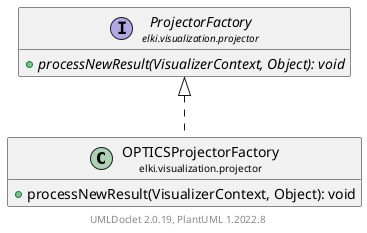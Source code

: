 @startuml
    remove .*\.(Instance|Par|Parameterizer|Factory)$
    set namespaceSeparator none
    hide empty fields
    hide empty methods

    class "<size:14>OPTICSProjectorFactory\n<size:10>elki.visualization.projector" as elki.visualization.projector.OPTICSProjectorFactory [[OPTICSProjectorFactory.html]] {
        +processNewResult(VisualizerContext, Object): void
    }

    interface "<size:14>ProjectorFactory\n<size:10>elki.visualization.projector" as elki.visualization.projector.ProjectorFactory [[ProjectorFactory.html]] {
        {abstract} +processNewResult(VisualizerContext, Object): void
    }

    elki.visualization.projector.ProjectorFactory <|.. elki.visualization.projector.OPTICSProjectorFactory

    center footer UMLDoclet 2.0.19, PlantUML 1.2022.8
@enduml
